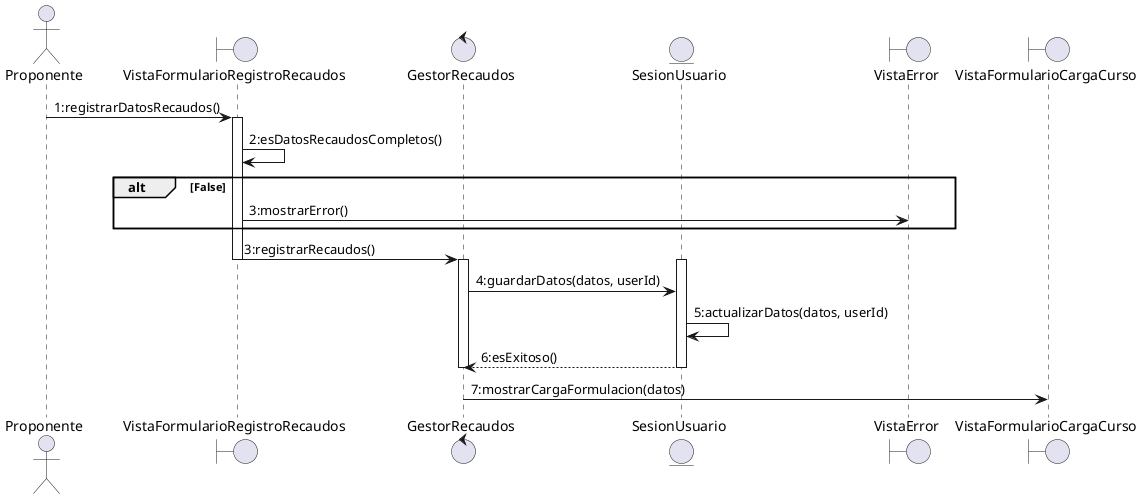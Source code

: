@startuml DiagramaDeSecuenciaRegistrarRecaudos

actor Proponente
boundary VistaFormularioRegistroRecaudos
control GestorRecaudos
entity SesionUsuario
boundary VistaError
boundary VistaFormularioCargaCurso

Proponente -> VistaFormularioRegistroRecaudos : 1:registrarDatosRecaudos()
activate VistaFormularioRegistroRecaudos
VistaFormularioRegistroRecaudos -> VistaFormularioRegistroRecaudos : 2:esDatosRecaudosCompletos()
alt False
VistaFormularioRegistroRecaudos -> VistaError : 3:mostrarError()
end
VistaFormularioRegistroRecaudos -> GestorRecaudos : 3:registrarRecaudos()
deactivate VistaFormularioRegistroRecaudos
activate GestorRecaudos
activate SesionUsuario
GestorRecaudos -> SesionUsuario : 4:guardarDatos(datos, userId)
SesionUsuario -> SesionUsuario : 5:actualizarDatos(datos, userId)
SesionUsuario --> GestorRecaudos : 6:esExitoso()
deactivate SesionUsuario
deactivate GestorRecaudos
GestorRecaudos -> VistaFormularioCargaCurso : 7:mostrarCargaFormulacion(datos)
@enduml